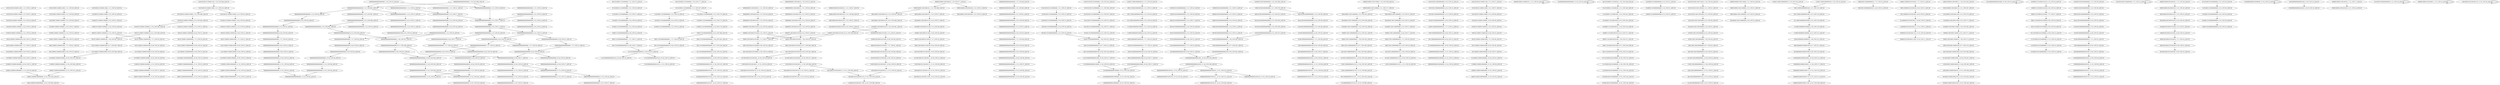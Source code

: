 digraph G {
    "00110000110000010000_8-28_COV:23_LEN:20" -> "01100001100000100000_10-29_COV:313_LEN:20";
    "00000000000000000000_7-27_COV:14_LEN:20" -> "00000000000000000000_8-28_COV:15_LEN:20";
    "01010001011000011000_1-21_COV:20_LEN:20" -> "10100010110000110000_2-22_COV:19_LEN:20";
    "10001110100000000000_6-25_COV:168_LEN:20" -> "00011101000000000001_7-27_COV:16_LEN:20";
    "10001110100000000000_6-25_COV:168_LEN:20" -> "00011101000000000000_7-26_COV:165_LEN:20";
    "10000100100010101001_6-26_COV:38_LEN:20" -> "00001001000101010010_7-27_COV:41_LEN:20";
    "00000000000000000000_2-22_COV:19_LEN:20" -> "00000000000000000000_3-23_COV:17_LEN:20";
    "00000000000000000000_12-32_COV:36_LEN:20" -> "00000000000000000000_13-33_COV:28_LEN:20";
    "00000000000000000000_7-27_COV:33_LEN:20" -> "00000000000000000000_8-28_COV:32_LEN:20";
    "00000000000000000000_4-24_COV:17_LEN:20" -> "00000000000000000000_5-25_COV:16_LEN:20";
    "00000000000000000000_6-26_COV:33_LEN:20" -> "00000000000000000000_7-27_COV:38_LEN:20";
    "10010100000000000100_8-28_COV:16_LEN:20" -> "00101000000000001000_9-29_COV:17_LEN:20";
    "00001100100010101000_7-27_COV:17_LEN:20" -> "00011001000101010000_8-28_COV:16_LEN:20";
    "11100010000000100001_5-25_COV:16_LEN:20" -> "11000100000001000010_6-26_COV:14_LEN:20";
    "10100100000000000001_6-26_COV:35_LEN:20" -> "01001000000000000010_7-27_COV:38_LEN:20";
    "01000000000000010010_10-30_COV:41_LEN:20" -> "10000000000000100101_11-31_COV:38_LEN:20";
    "10000110000000000000_12-32_COV:25_LEN:20" -> "00001100000000000000_13-33_COV:25_LEN:20";
    "00000100100000000000_3-22_COV:15_LEN:20" -> "00001001000000000000_4-23_COV:16_LEN:20";
    "00001100110000000010_7-27_COV:20_LEN:20" -> "00011001100000000101_8-28_COV:19_LEN:20";
    "00000000000000000000_6-26_COV:17_LEN:20" -> "00000000000000000000_7-27_COV:20_LEN:20";
    "00000000000000000000_4-23_COV:364_LEN:20" -> "00000000000000000000_5-24_COV:362_LEN:20";
    "00000000000000000000_4-23_COV:364_LEN:20" -> "00000000000000000000_5-25_COV:14_LEN:20";
    "00000110010001010100_5-25_COV:21_LEN:20" -> "00001100100010101000_7-27_COV:17_LEN:20";
    "00000110010001010100_5-25_COV:21_LEN:20" -> "00001100100010101001_7-26_COV:351_LEN:20";
    "10001100001100000100_6-26_COV:23_LEN:20" -> "00011000011000001000_7-27_COV:22_LEN:20";
    "00000000000000000000_5-25_COV:16_LEN:20" -> "00000000000000000000_6-26_COV:17_LEN:20";
    "11000011000000000000_11-31_COV:23_LEN:20" -> "10000110000000000000_12-32_COV:25_LEN:20";
    "10100011101000000000_4-23_COV:173_LEN:20" -> "01000111010000000000_5-24_COV:170_LEN:20";
    "10100110000000000001_6-26_COV:14_LEN:20" -> "01001100000000000010_7-27_COV:15_LEN:20";
    "10010110000110000100_6-26_COV:21_LEN:20" -> "00101100001100001000_7-27_COV:21_LEN:20";
    "10100000000000100000_12-31_COV:224_LEN:20" -> "01000000000001000000_13-32_COV:234_LEN:20";
    "00000000000000000000_6-26_COV:14_LEN:20" -> "00000000000000000000_7-27_COV:14_LEN:20";
    "11001000101010010011_11-31_COV:16_LEN:20" -> "10010001010100100110_12-32_COV:16_LEN:20";
    "00011001000101010000_8-28_COV:16_LEN:20" -> "00110010001010100001_9-29_COV:14_LEN:20";
    "00010010000000000000_5-24_COV:15_LEN:20" -> "00100100000000000000_6-25_COV:15_LEN:20";
    "11010001110100000000_3-23_COV:14_LEN:20" -> "10100011101000000000_4-24_COV:14_LEN:20";
    "00000000000000000000_8-28_COV:36_LEN:20" -> "00000000000000000000_9-29_COV:39_LEN:20";
    "00100100000000000000_6-25_COV:15_LEN:20" -> "01001000000000000001_7-26_COV:245_LEN:20";
    "00000000000000000000_3-23_COV:17_LEN:20" -> "00000000000000000000_4-24_COV:17_LEN:20";
    "01000101100001100000_3-23_COV:21_LEN:20" -> "10001011000011000001_4-24_COV:20_LEN:20";
    "00000000000000000000_3-22_COV:367_LEN:20" -> "00000000000000000000_4-23_COV:364_LEN:20";
    "00000000000000000000_5-25_COV:15_LEN:20" -> "00000000000000000000_6-26_COV:14_LEN:20";
    "10100101100001100001_4-24_COV:26_LEN:20" -> "01001011000011000010_5-25_COV:25_LEN:20";
    "00000100001100000101_1-21_COV:16_LEN:20" -> "00000100001100000101_1-21_COV:16_LEN:20";
    "00000011001000101010_5-24_COV:20_LEN:20" -> "00000110010001010100_6-25_COV:21_LEN:20";
    "00000000000000000000_3-23_COV:17_LEN:20" -> "00000000000000000000_4-24_COV:17_LEN:20";
    "01000000000000000000_13-33_COV:14_LEN:20" -> "01000000000000000000_13-33_COV:14_LEN:20";
    "00000000000000000000_2-22_COV:14_LEN:20" -> "00000000000000000000_3-23_COV:17_LEN:20";
    "00010000110010001011_3-23_COV:37_LEN:20" -> "00100001100100010110_4-24_COV:37_LEN:20";
    "00110100000000000100_9-28_COV:218_LEN:20" -> "01101000000000001000_10-29_COV:217_LEN:20";
    "01000011001100000000_5-24_COV:103_LEN:20" -> "10000110011000000000_6-25_COV:101_LEN:20";
    "10100100110100000000_2-22_COV:15_LEN:20" -> "01001001101000000000_3-23_COV:15_LEN:20";
    "01000011101000100101_5-24_COV:135_LEN:20" -> "10000111010001001010_6-25_COV:127_LEN:20";
    "00000110010001010100_6-25_COV:21_LEN:20" -> "00001100100010101000_7-27_COV:17_LEN:20";
    "00000110010001010100_6-25_COV:21_LEN:20" -> "00001100100010101001_7-26_COV:351_LEN:20";
    "00111010000000000010_8-28_COV:17_LEN:20" -> "01110100000000000101_9-29_COV:15_LEN:20";
    "01010010011010000000_1-21_COV:15_LEN:20" -> "10100100110100000000_2-22_COV:15_LEN:20";
    "00001100000100000000_13-32_COV:328_LEN:20" -> "00011000001000000000_14-33_COV:304_LEN:20";
    "01101000111010000000_2-22_COV:18_LEN:20" -> "11010001110100000000_3-23_COV:17_LEN:20";
    "00000000000000000000_5-24_COV:362_LEN:20" -> "00000000000000000000_6-25_COV:358_LEN:20";
    "00110010001010100100_9-28_COV:342_LEN:20" -> "01100100010101001001_10-30_COV:18_LEN:20";
    "00110010001010100100_9-28_COV:342_LEN:20" -> "01100100010101001001_10-29_COV:317_LEN:20";
    "10000110011000000000_6-25_COV:101_LEN:20" -> "00001100110000000001_7-26_COV:105_LEN:20";
    "00000000000000000000_10-30_COV:16_LEN:20" -> "00000000000000000000_11-31_COV:15_LEN:20";
    "00000000000000000000_4-24_COV:17_LEN:20" -> "00000000000000000000_5-25_COV:15_LEN:20";
    "01000011010000000000_5-24_COV:15_LEN:20" -> "10000110100000000000_6-25_COV:15_LEN:20";
    "01010011001100100000_5-24_COV:51_LEN:20" -> "10100110011001000000_6-25_COV:50_LEN:20";
    "01010010000000000000_5-25_COV:36_LEN:20" -> "10100100000000000001_6-26_COV:35_LEN:20";
    "01010010110000110000_3-23_COV:23_LEN:20" -> "10100101100001100001_4-24_COV:19_LEN:20";
    "01100110000000010110_10-30_COV:16_LEN:20" -> "11001100000000101101_11-31_COV:16_LEN:20";
    "10101001101000000000_4-23_COV:212_LEN:20" -> "01010011010000000000_5-24_COV:217_LEN:20";
    "11001000101010010011_11-30_COV:306_LEN:20" -> "10010001010100100111_12-31_COV:293_LEN:20";
    "11001000101010010011_11-30_COV:306_LEN:20" -> "10010001010100100110_12-32_COV:21_LEN:20";
    "00000000000000000000_2-22_COV:17_LEN:20" -> "00000000000000000000_3-23_COV:17_LEN:20";
    "00000000000000000000_9-29_COV:16_LEN:20" -> "00000000000000000000_10-30_COV:17_LEN:20";
    "01001110001000000010_1-21_COV:18_LEN:20" -> "10011100010000000100_2-22_COV:15_LEN:20";
    "10100000000000010101_12-31_COV:141_LEN:20" -> "01000000000000101010_13-32_COV:152_LEN:20";
    "10001011000011000001_4-24_COV:20_LEN:20" -> "00010110000110000010_5-25_COV:22_LEN:20";
    "00101010000000000000_4-24_COV:16_LEN:20" -> "01010100000000000000_5-25_COV:16_LEN:20";
    "11000000000000100000_11-31_COV:15_LEN:20" -> "10000000000001000000_12-32_COV:15_LEN:20";
    "10010000000000000100_8-28_COV:38_LEN:20" -> "00100000000000001001_9-29_COV:37_LEN:20";
    "00001000011001100000_2-22_COV:15_LEN:20" -> "00010000110011000000_3-23_COV:14_LEN:20";
    "10011100010000000100_2-21_COV:125_LEN:20" -> "00111000100000001000_3-22_COV:119_LEN:20";
    "10100101100001100000_4-23_COV:305_LEN:20" -> "01001011000011000001_5-24_COV:302_LEN:20";
    "10100101100001100000_4-23_COV:305_LEN:20" -> "01001011000011000000_5-25_COV:21_LEN:20";
    "01101000000000001000_10-29_COV:217_LEN:20" -> "11010000000000010000_11-30_COV:210_LEN:20";
    "00000000000000000000_10-30_COV:16_LEN:20" -> "00000000000000000000_11-31_COV:16_LEN:20";
    "00000000000000000000_10-30_COV:33_LEN:20" -> "00000000000000000000_11-31_COV:34_LEN:20";
    "00001001100000000010_7-27_COV:14_LEN:20" -> "00010011000000000101_8-28_COV:14_LEN:20";
    "00001100000101010010_7-27_COV:15_LEN:20" -> "00011000001010100100_8-28_COV:15_LEN:20";
    "00000000000000000000_3-23_COV:18_LEN:20" -> "00000000000000000000_4-24_COV:18_LEN:20";
    "10100010010100000000_13-32_COV:143_LEN:20" -> "01000100101000000000_14-33_COV:144_LEN:20";
    "00101000011001000110_2-21_COV:187_LEN:20" -> "01010000110010001100_3-22_COV:179_LEN:20";
    "00110000000000001000_9-29_COV:15_LEN:20" -> "01100000000000010000_10-30_COV:16_LEN:20";
    "01010010000000000000_5-24_COV:239_LEN:20" -> "10100100000000000000_6-25_COV:237_LEN:20";
    "10011001000000000101_12-31_COV:51_LEN:20" -> "00110010000000001010_13-32_COV:55_LEN:20";
    "01001100110010000000_7-26_COV:54_LEN:20" -> "10011001100100000000_8-27_COV:53_LEN:20";
    "00000001100100010101_3-23_COV:19_LEN:20" -> "00000011001000101010_4-24_COV:20_LEN:20";
    "01010100101100001100_1-21_COV:27_LEN:20" -> "10101001011000011000_2-22_COV:27_LEN:20";
    "10100101100001100001_4-24_COV:19_LEN:20" -> "01001011000011000010_5-25_COV:19_LEN:20";
    "00000011001000101010_4-24_COV:20_LEN:20" -> "00000110010001010100_5-25_COV:21_LEN:20";
    "00000000000000000000_2-22_COV:40_LEN:20" -> "00000000000000000000_3-23_COV:41_LEN:20";
    "11100010000000100000_5-24_COV:119_LEN:20" -> "11000100000001000001_6-25_COV:121_LEN:20";
    "00000000000000000000_9-29_COV:17_LEN:20" -> "00000000000000000000_10-30_COV:16_LEN:20";
    "00000000000000000000_4-24_COV:14_LEN:20" -> "00000000000000000000_5-25_COV:15_LEN:20";
    "01010000000000010000_10-30_COV:14_LEN:20" -> "01010000000000010000_10-30_COV:14_LEN:20";
    "10010110000110000010_6-25_COV:296_LEN:20" -> "00101100001100000100_7-27_COV:20_LEN:20";
    "10010110000110000010_6-25_COV:296_LEN:20" -> "00101100001100000100_7-26_COV:307_LEN:20";
    "00111010000000000010_8-28_COV:16_LEN:20" -> "01110100000000000101_9-29_COV:15_LEN:20";
    "00010100100000000000_3-23_COV:38_LEN:20" -> "00101001000000000000_4-24_COV:39_LEN:20";
    "00010000110011000000_3-22_COV:105_LEN:20" -> "00100001100110000000_4-23_COV:106_LEN:20";
    "10000110000010000000_11-31_COV:20_LEN:20" -> "00001100000100000000_13-32_COV:328_LEN:20";
    "11010001010100000000_12-32_COV:15_LEN:20" -> "10100010101000000000_13-33_COV:15_LEN:20";
    "00010100100000000000_3-23_COV:32_LEN:20" -> "00101001000000000000_4-24_COV:33_LEN:20";
    "01001011000011000010_5-25_COV:25_LEN:20" -> "10010110000110000100_6-26_COV:22_LEN:20";
    "10101001011000011000_2-22_COV:27_LEN:20" -> "01010010110000110000_3-23_COV:29_LEN:20";
    "00100100010101001001_9-29_COV:33_LEN:20" -> "01001000101010010011_10-30_COV:35_LEN:20";
    "00000000000000000000_7-27_COV:34_LEN:20" -> "00000000000000000000_8-28_COV:34_LEN:20";
    "00110010000000001010_13-32_COV:55_LEN:20" -> "01100100000000010100_14-33_COV:55_LEN:20";
    "01010101001100000000_1-21_COV:15_LEN:20" -> "01010101001100000000_1-21_COV:15_LEN:20";
    "00000000000001001011_12-32_COV:24_LEN:20" -> "00000000000010010110_13-33_COV:22_LEN:20";
    "10000000000000100101_11-31_COV:29_LEN:20" -> "00000000000001001011_12-32_COV:24_LEN:20";
    "01100001100000100000_10-29_COV:313_LEN:20" -> "11000011000001000000_11-30_COV:304_LEN:20";
    "00000000000000000000_11-31_COV:19_LEN:20" -> "00000000000000000000_13-33_COV:14_LEN:20";
    "00000000000000000000_11-31_COV:19_LEN:20" -> "00000000000000000000_13-32_COV:341_LEN:20";
    "00000000000000000000_8-27_COV:338_LEN:20" -> "00000000000000000000_9-28_COV:325_LEN:20";
    "00000000000000000000_8-27_COV:338_LEN:20" -> "00000000000000000000_9-29_COV:17_LEN:20";
    "00100001001000101010_4-24_COV:41_LEN:20" -> "01000010010001010100_5-25_COV:42_LEN:20";
    "00000000000000000000_11-30_COV:333_LEN:20" -> "00000000000000000000_12-31_COV:339_LEN:20";
    "10000100100010101001_6-26_COV:14_LEN:20" -> "00001001000101010010_7-27_COV:14_LEN:20";
    "00101100001100001000_7-27_COV:26_LEN:20" -> "01011000011000010000_8-28_COV:26_LEN:20";
    "01110001000000010000_4-23_COV:120_LEN:20" -> "11100010000000100000_5-24_COV:119_LEN:20";
    "00000000000000000000_6-25_COV:358_LEN:20" -> "00000000000000000000_7-27_COV:34_LEN:20";
    "00000000000000000000_6-25_COV:358_LEN:20" -> "00000000000000000000_7-26_COV:347_LEN:20";
    "00000000000000000000_1-21_COV:14_LEN:20" -> "00000000000000000000_2-22_COV:14_LEN:20";
    "01100001100000100000_10-30_COV:18_LEN:20" -> "11000011000001000000_11-31_COV:18_LEN:20";
    "00000000000000000000_11-31_COV:37_LEN:20" -> "00000000000000000000_12-32_COV:36_LEN:20";
    "10010100001100000100_6-26_COV:21_LEN:20" -> "00101000011000001000_7-27_COV:23_LEN:20";
    "01011000011000010000_8-28_COV:22_LEN:20" -> "10110000110000100000_9-29_COV:23_LEN:20";
    "01011000011000010000_8-28_COV:26_LEN:20" -> "10110000110000100000_9-29_COV:27_LEN:20";
    "00000000110010001010_3-22_COV:22_LEN:20" -> "00000001100100010101_4-23_COV:20_LEN:20";
    "00111010000000000001_8-27_COV:158_LEN:20" -> "01110100000000000010_9-28_COV:155_LEN:20";
    "10001010010000000000_2-22_COV:29_LEN:20" -> "00010100100000000000_3-23_COV:32_LEN:20";
    "00000000000000000000_12-32_COV:32_LEN:20" -> "00000000000000000000_13-33_COV:30_LEN:20";
    "00001001000101010010_7-27_COV:14_LEN:20" -> "00010010001010100100_8-28_COV:15_LEN:20";
    "00000000000000000000_5-25_COV:16_LEN:20" -> "00000000000000000000_6-26_COV:14_LEN:20";
    "01100000101010010011_10-30_COV:15_LEN:20" -> "11000001010100100111_11-31_COV:15_LEN:20";
    "00000000000000000000_9-29_COV:39_LEN:20" -> "00000000000000000000_10-30_COV:38_LEN:20";
    "01001100000000000010_7-27_COV:15_LEN:20" -> "10011000000000000100_8-28_COV:15_LEN:20";
    "10010011010000000000_4-24_COV:16_LEN:20" -> "00100110100000000000_5-25_COV:16_LEN:20";
    "10010001011001001110_12-32_COV:31_LEN:20" -> "00100010110010011100_13-33_COV:32_LEN:20";
    "00000000000000000000_11-31_COV:16_LEN:20" -> "00000000000000000000_12-32_COV:15_LEN:20";
    "00011001000110000100_8-27_COV:170_LEN:20" -> "00110010001100001000_9-28_COV:168_LEN:20";
    "01010100011000011000_1-21_COV:26_LEN:20" -> "10101000110000110000_2-22_COV:28_LEN:20";
    "10000110000010000000_12-32_COV:17_LEN:20" -> "00001100000100000000_13-33_COV:19_LEN:20";
    "00100000000000001001_9-29_COV:37_LEN:20" -> "01000000000000010010_10-30_COV:41_LEN:20";
    "10110000110000000000_9-29_COV:23_LEN:20" -> "01100001100000000000_10-30_COV:23_LEN:20";
    "00010100100000000000_3-22_COV:253_LEN:20" -> "00101001000000000000_4-23_COV:245_LEN:20";
    "11010001110100000000_3-22_COV:170_LEN:20" -> "10100011101000000000_4-23_COV:173_LEN:20";
    "00010110000110000010_5-25_COV:22_LEN:20" -> "00101100001100000100_7-27_COV:20_LEN:20";
    "00010110000110000010_5-25_COV:22_LEN:20" -> "00101100001100000100_7-26_COV:307_LEN:20";
    "00001000011001100000_2-21_COV:117_LEN:20" -> "00010000110011000000_3-22_COV:105_LEN:20";
    "00001000011001100000_2-21_COV:117_LEN:20" -> "00010000110011000000_3-23_COV:15_LEN:20";
    "10100010110000110000_2-22_COV:19_LEN:20" -> "01000101100001100000_3-23_COV:21_LEN:20";
    "00000000000000000000_3-23_COV:17_LEN:20" -> "00000000000000000000_4-24_COV:17_LEN:20";
    "00000010000010001110_13-32_COV:113_LEN:20" -> "00000100000100011100_14-33_COV:108_LEN:20";
    "01000011001000101100_5-25_COV:36_LEN:20" -> "10000110010001011001_6-26_COV:34_LEN:20";
    "01000000000000101010_13-32_COV:152_LEN:20" -> "10000000000001010101_14-33_COV:137_LEN:20";
    "10101001100110010000_4-23_COV:50_LEN:20" -> "01010011001100100000_5-24_COV:51_LEN:20";
    "00000000000000000000_6-26_COV:14_LEN:20" -> "00000000000000000000_7-27_COV:16_LEN:20";
    "01010100000000000000_5-25_COV:16_LEN:20" -> "10101000000000000001_6-26_COV:15_LEN:20";
    "01000111010000000000_5-24_COV:170_LEN:20" -> "10001110100000000000_6-25_COV:168_LEN:20";
    "00000000000000000000_5-25_COV:32_LEN:20" -> "00000000000000000000_6-26_COV:30_LEN:20";
    "00000000000000000000_7-27_COV:15_LEN:20" -> "00000000000000000000_8-28_COV:16_LEN:20";
    "01001011000011000001_5-24_COV:302_LEN:20" -> "10010110000110000010_6-25_COV:296_LEN:20";
    "00000000000000000000_4-24_COV:17_LEN:20" -> "00000000000000000000_5-25_COV:16_LEN:20";
    "10100000000000000100_8-28_COV:15_LEN:20" -> "01000000000000001001_10-29_COV:239_LEN:20";
    "11101000000000000101_10-29_COV:142_LEN:20" -> "11010000000000001010_11-30_COV:147_LEN:20";
    "01000000010000010001_10-29_COV:121_LEN:20" -> "10000000100000100011_11-30_COV:117_LEN:20";
    "11001100100000000010_11-30_COV:54_LEN:20" -> "10011001000000000101_12-31_COV:51_LEN:20";
    "00000000000000000000_4-24_COV:18_LEN:20" -> "00000000000000000000_5-25_COV:19_LEN:20";
    "00011000001010100100_8-28_COV:15_LEN:20" -> "00110000010101001001_9-29_COV:14_LEN:20";
    "11010000000000010000_11-30_COV:210_LEN:20" -> "10100000000000100000_12-31_COV:224_LEN:20";
    "11101000101010000000_11-31_COV:14_LEN:20" -> "11010001010100000000_12-32_COV:15_LEN:20";
    "00100110100000000000_5-25_COV:16_LEN:20" -> "01001101000000000001_7-26_COV:221_LEN:20";
    "00010000100100010101_3-23_COV:47_LEN:20" -> "00100001001000101010_4-24_COV:41_LEN:20";
    "00000000000000000000_8-28_COV:34_LEN:20" -> "00000000000000000000_9-29_COV:34_LEN:20";
    "00011101000000000001_7-27_COV:16_LEN:20" -> "00111010000000000010_8-28_COV:16_LEN:20";
    "10100011000011000001_4-24_COV:27_LEN:20" -> "01000110000110000010_5-25_COV:25_LEN:20";
    "01001000000000000010_7-27_COV:38_LEN:20" -> "10010000000000000100_8-28_COV:38_LEN:20";
    "11000011000001000000_11-30_COV:304_LEN:20" -> "10000110000010000000_12-31_COV:315_LEN:20";
    "00000000000000000000_12-32_COV:14_LEN:20" -> "00000000000000000000_13-33_COV:15_LEN:20";
    "00000000000000000000_7-27_COV:16_LEN:20" -> "00000000000000000000_8-28_COV:16_LEN:20";
    "00000000000000000000_5-25_COV:19_LEN:20" -> "00000000000000000000_7-27_COV:34_LEN:20";
    "00000000000000000000_5-25_COV:19_LEN:20" -> "00000000000000000000_7-26_COV:347_LEN:20";
    "10001110100000000000_6-26_COV:14_LEN:20" -> "00011101000000000001_7-27_COV:17_LEN:20";
    "10010110000110000100_6-26_COV:22_LEN:20" -> "00101100001100001000_7-27_COV:26_LEN:20";
    "10100001101000000000_4-23_COV:15_LEN:20" -> "01000011010000000000_5-24_COV:15_LEN:20";
    "00101000000000001000_9-29_COV:17_LEN:20" -> "01010000000000010000_10-30_COV:17_LEN:20";
    "10010001100001000101_12-31_COV:160_LEN:20" -> "00100011000010001010_13-32_COV:165_LEN:20";
    "01010100101100001100_1-20_COV:304_LEN:20" -> "10101001011000011000_2-21_COV:314_LEN:20";
    "01000110100000000000_5-25_COV:16_LEN:20" -> "10001101000000000000_6-26_COV:14_LEN:20";
    "01000000000010000000_13-33_COV:14_LEN:20" -> "01000000000010000000_13-33_COV:14_LEN:20";
    "01001010000000000010_7-27_COV:15_LEN:20" -> "10010100000000000100_8-28_COV:16_LEN:20";
    "00000000000000000000_3-23_COV:14_LEN:20" -> "00000000000000000000_4-24_COV:14_LEN:20";
    "11001100000000010110_11-30_COV:102_LEN:20" -> "10011000000000101101_12-31_COV:99_LEN:20";
    "10000000100000100011_11-30_COV:117_LEN:20" -> "00000001000001000111_12-31_COV:116_LEN:20";
    "01000011000001000000_10-30_COV:21_LEN:20" -> "10000110000010000000_11-31_COV:20_LEN:20";
    "00000000000000000000_1-20_COV:384_LEN:20" -> "00000000000000000000_2-22_COV:19_LEN:20";
    "00000000000000000000_1-20_COV:384_LEN:20" -> "00000000000000000000_2-21_COV:402_LEN:20";
    "10101001011000011000_2-21_COV:314_LEN:20" -> "01010010110000110000_3-23_COV:23_LEN:20";
    "10101001011000011000_2-21_COV:314_LEN:20" -> "01010010110000110000_3-22_COV:309_LEN:20";
    "00000000000000000000_5-25_COV:37_LEN:20" -> "00000000000000000000_6-26_COV:33_LEN:20";
    "01000110000110000010_5-25_COV:25_LEN:20" -> "10001100001100000100_6-26_COV:23_LEN:20";
    "00000000000000000000_2-21_COV:402_LEN:20" -> "00000000000000000000_3-22_COV:367_LEN:20";
    "00000000000000000000_2-21_COV:402_LEN:20" -> "00000000000000000001_3-22_COV:15_LEN:20";
    "00000000000000000000_2-21_COV:402_LEN:20" -> "00000000000000000000_3-23_COV:34_LEN:20";
    "00001000011001000100_2-22_COV:15_LEN:20" -> "00010000110010001001_3-23_COV:14_LEN:20";
    "01000111010000000000_5-25_COV:16_LEN:20" -> "10001110100000000000_6-26_COV:14_LEN:20";
    "00000000000000000000_11-31_COV:34_LEN:20" -> "00000000000000000000_12-32_COV:32_LEN:20";
    "00000000000000000010_4-23_COV:15_LEN:20" -> "00000000000000000100_5-24_COV:15_LEN:20";
    "00011101000101010000_8-28_COV:16_LEN:20" -> "00111010001010100000_9-29_COV:16_LEN:20";
    "01100100011000010001_10-29_COV:167_LEN:20" -> "11001000110000100010_11-30_COV:162_LEN:20";
    "00100011000010001010_13-32_COV:165_LEN:20" -> "01000110000100010100_14-33_COV:163_LEN:20";
    "00110100011101000000_1-20_COV:177_LEN:20" -> "01101000111010000000_2-21_COV:187_LEN:20";
    "10100001100100011000_4-23_COV:177_LEN:20" -> "01000011001000110000_5-24_COV:182_LEN:20";
    "11101000100101000000_11-30_COV:133_LEN:20" -> "11010001001010000000_12-31_COV:134_LEN:20";
    "00111010001001010000_9-28_COV:133_LEN:20" -> "01110100010010100000_10-29_COV:132_LEN:20";
    "01000101010000000000_1-21_COV:16_LEN:20" -> "10001010100000000000_2-22_COV:16_LEN:20";
    "10100110100000000000_6-25_COV:215_LEN:20" -> "01001101000000000001_7-26_COV:221_LEN:20";
    "01010000110000010000_8-28_COV:22_LEN:20" -> "10100001100000100000_9-29_COV:21_LEN:20";
    "10110000110000010000_9-28_COV:296_LEN:20" -> "01100001100000100000_10-29_COV:313_LEN:20";
    "00100000000000001001_9-29_COV:32_LEN:20" -> "01000000000000010010_10-30_COV:34_LEN:20";
    "00000000000000000000_5-25_COV:15_LEN:20" -> "00000000000000000000_6-26_COV:15_LEN:20";
    "00111000100000001000_3-22_COV:119_LEN:20" -> "01110001000000010000_4-23_COV:120_LEN:20";
    "00010000110011000000_3-23_COV:14_LEN:20" -> "00100001100110000000_4-24_COV:14_LEN:20";
    "10101010011010000000_2-21_COV:204_LEN:20" -> "01010100110100000000_3-22_COV:207_LEN:20";
    "00000000000000000000_9-29_COV:19_LEN:20" -> "00000000000000000000_10-30_COV:20_LEN:20";
    "00000000000000000000_6-26_COV:15_LEN:20" -> "00000000000000000000_7-27_COV:15_LEN:20";
    "00011001000101100100_8-28_COV:30_LEN:20" -> "00110010001011001001_9-29_COV:30_LEN:20";
    "10101001100000000000_4-24_COV:15_LEN:20" -> "01010011000000000000_5-25_COV:16_LEN:20";
    "11000100000001000010_6-26_COV:14_LEN:20" -> "10001000000010000100_7-27_COV:14_LEN:20";
    "00110100001110100010_1-20_COV:146_LEN:20" -> "01101000011101000100_2-21_COV:149_LEN:20";
    "00100001100100010110_4-24_COV:37_LEN:20" -> "01000011001000101100_5-25_COV:36_LEN:20";
    "00000000000000000000_10-29_COV:342_LEN:20" -> "00000000000000000000_11-30_COV:333_LEN:20";
    "00100000000000001001_9-29_COV:14_LEN:20" -> "01000000000000010010_10-30_COV:14_LEN:20";
    "00110011000000001011_9-29_COV:16_LEN:20" -> "01100110000000010110_10-30_COV:16_LEN:20";
    "00000100001100100101_1-21_COV:17_LEN:20" -> "00001000011001001010_2-22_COV:14_LEN:20";
    "01100001100001000000_10-30_COV:25_LEN:20" -> "11000011000010000000_11-31_COV:24_LEN:20";
    "00000000000000000000_12-32_COV:16_LEN:20" -> "00000000000000000000_13-33_COV:17_LEN:20";
    "00010000100100010101_3-23_COV:15_LEN:20" -> "00100001001000101010_4-24_COV:16_LEN:20";
    "00000000000001001011_12-32_COV:26_LEN:20" -> "00000000000010010110_13-33_COV:24_LEN:20";
    "00000000000000100101_12-31_COV:225_LEN:20" -> "00000000000001001011_13-32_COV:215_LEN:20";
    "00000000000000100101_12-31_COV:225_LEN:20" -> "00000000000001001010_13-33_COV:19_LEN:20";
    "00001000010010001010_2-22_COV:48_LEN:20" -> "00010000100100010101_3-23_COV:47_LEN:20";
    "01000011001100000000_5-25_COV:17_LEN:20" -> "10000110011000000001_6-26_COV:17_LEN:20";
    "01010000110010001100_3-22_COV:179_LEN:20" -> "10100001100100011000_4-23_COV:177_LEN:20";
    "01011000011000001000_8-27_COV:302_LEN:20" -> "10110000110000010000_9-28_COV:296_LEN:20";
    "01100100010101001001_10-30_COV:18_LEN:20" -> "11001000101010010011_11-31_COV:16_LEN:20";
    "11010000111010001001_3-22_COV:141_LEN:20" -> "10100001110100010010_4-23_COV:143_LEN:20";
    "01010100110011001000_3-22_COV:50_LEN:20" -> "10101001100110010000_4-23_COV:50_LEN:20";
    "10000110010001011001_6-26_COV:34_LEN:20" -> "00001100100010110010_7-27_COV:33_LEN:20";
    "00010010001010100100_8-28_COV:40_LEN:20" -> "00100100010101001001_9-29_COV:33_LEN:20";
    "01010011000000000000_5-25_COV:16_LEN:20" -> "10100110000000000001_6-26_COV:14_LEN:20";
    "00101100001100000100_7-27_COV:20_LEN:20" -> "01011000011000001000_8-28_COV:19_LEN:20";
    "10011000000000101101_12-31_COV:99_LEN:20" -> "00110000000001011011_13-32_COV:105_LEN:20";
    "01010011010000000000_5-24_COV:217_LEN:20" -> "10100110100000000000_6-25_COV:215_LEN:20";
    "00011001100000000010_8-27_COV:109_LEN:20" -> "00110011000000000101_9-28_COV:106_LEN:20";
    "00000100001001000101_1-21_COV:47_LEN:20" -> "00001000010010001010_2-22_COV:48_LEN:20";
    "01000011001000101010_5-24_COV:341_LEN:20" -> "10000110010001010100_6-25_COV:334_LEN:20";
    "01000000000000001001_10-29_COV:239_LEN:20" -> "10000000000000010010_11-30_COV:238_LEN:20";
    "10101000000000000001_6-26_COV:15_LEN:20" -> "01010000000000000010_7-27_COV:14_LEN:20";
    "11000001010100100111_11-31_COV:15_LEN:20" -> "10000010101001001110_12-32_COV:16_LEN:20";
    "10000110000100000000_12-32_COV:24_LEN:20" -> "00001100001000000000_13-33_COV:25_LEN:20";
    "00000000000000000000_2-22_COV:14_LEN:20" -> "00000000000000000000_3-23_COV:14_LEN:20";
    "00001100100010110010_7-27_COV:33_LEN:20" -> "00011001000101100100_8-28_COV:30_LEN:20";
    "01010010100000000000_5-25_COV:14_LEN:20" -> "01010010100000000000_5-25_COV:14_LEN:20";
    "11010001101000000000_3-23_COV:16_LEN:20" -> "10100011010000000000_4-24_COV:16_LEN:20";
    "10110000110000010000_9-29_COV:18_LEN:20" -> "01100001100000100000_10-30_COV:18_LEN:20";
    "00000000000000000000_4-24_COV:39_LEN:20" -> "00000000000000000000_5-25_COV:37_LEN:20";
    "00000000000000000000_1-21_COV:21_LEN:20" -> "00000000000000000000_2-22_COV:17_LEN:20";
    "10100011101000000000_4-24_COV:14_LEN:20" -> "01000111010000000000_5-25_COV:14_LEN:20";
    "01001001101000000000_3-23_COV:15_LEN:20" -> "10010011010000000000_4-24_COV:16_LEN:20";
    "00100001100110000000_4-23_COV:106_LEN:20" -> "01000011001100000000_5-24_COV:103_LEN:20";
    "10100110011001000000_6-25_COV:50_LEN:20" -> "01001100110010000000_7-26_COV:54_LEN:20";
    "01001110001000000010_1-20_COV:120_LEN:20" -> "10011100010000000100_2-21_COV:125_LEN:20";
    "00000000000000000000_10-30_COV:20_LEN:20" -> "00000000000000000000_11-31_COV:19_LEN:20";
    "00100000001000001000_9-28_COV:133_LEN:20" -> "01000000010000010001_10-29_COV:121_LEN:20";
    "01100001100001000000_10-30_COV:31_LEN:20" -> "11000011000010000000_11-31_COV:29_LEN:20";
    "00000100001100100011_1-21_COV:14_LEN:20" -> "00000100001100100011_1-21_COV:14_LEN:20";
    "11000100000001000001_6-25_COV:121_LEN:20" -> "10001000000010000010_7-26_COV:125_LEN:20";
    "01001010000110000010_5-25_COV:24_LEN:20" -> "10010100001100000100_6-26_COV:21_LEN:20";
    "00001000010010001010_2-22_COV:16_LEN:20" -> "00010000100100010101_3-23_COV:15_LEN:20";
    "01100100010101001001_10-29_COV:317_LEN:20" -> "11001000101010010011_11-30_COV:306_LEN:20";
    "00010010001010100100_8-28_COV:15_LEN:20" -> "00100100010101001001_9-29_COV:14_LEN:20";
    "00000000000000000000_12-31_COV:339_LEN:20" -> "00000000000000000000_13-33_COV:14_LEN:20";
    "00000000000000000000_12-31_COV:339_LEN:20" -> "00000000000000000000_13-32_COV:341_LEN:20";
    "00000000000000000000_3-23_COV:41_LEN:20" -> "00000000000000000000_4-24_COV:39_LEN:20";
    "00000000011001000101_1-21_COV:18_LEN:20" -> "00000000110010001010_2-22_COV:18_LEN:20";
    "10110000110000100000_9-29_COV:23_LEN:20" -> "01100001100001000000_10-30_COV:25_LEN:20";
    "00000000000001001011_13-32_COV:215_LEN:20" -> "00000000000010010110_14-33_COV:204_LEN:20";
    "10110000110000100000_9-29_COV:27_LEN:20" -> "01100001100001000000_10-30_COV:31_LEN:20";
    "00101100001100001000_7-27_COV:21_LEN:20" -> "01011000011000010000_8-28_COV:22_LEN:20";
    "00001100100011000010_7-26_COV:173_LEN:20" -> "00011001000110000100_8-27_COV:170_LEN:20";
    "10000110011000000001_6-26_COV:17_LEN:20" -> "00001100110000000010_7-27_COV:20_LEN:20";
    "01001000000000000010_7-27_COV:35_LEN:20" -> "10010000000000000100_8-28_COV:33_LEN:20";
    "00000000000000000000_2-22_COV:17_LEN:20" -> "00000000000000000000_3-23_COV:18_LEN:20";
    "00001001000101010010_7-27_COV:41_LEN:20" -> "00010010001010100100_8-28_COV:40_LEN:20";
    "00000000000000000000_11-31_COV:16_LEN:20" -> "00000000000000000000_12-32_COV:16_LEN:20";
    "00000001100100010101_4-23_COV:20_LEN:20" -> "00000011001000101010_5-24_COV:20_LEN:20";
    "01011000011000001000_8-28_COV:19_LEN:20" -> "10110000110000010000_9-29_COV:18_LEN:20";
    "00000000000000000000_7-27_COV:38_LEN:20" -> "00000000000000000000_8-28_COV:36_LEN:20";
    "01100110000000001011_10-29_COV:100_LEN:20" -> "11001100000000010110_11-30_COV:102_LEN:20";
    "10011000000000000100_8-28_COV:15_LEN:20" -> "00110000000000001000_9-29_COV:15_LEN:20";
    "00100001001000101010_4-24_COV:16_LEN:20" -> "01000010010001010100_5-25_COV:15_LEN:20";
    "11010000000000001010_11-30_COV:147_LEN:20" -> "10100000000000010101_12-31_COV:141_LEN:20";
    "10000111010001010100_6-26_COV:14_LEN:20" -> "00001110100010101000_7-27_COV:17_LEN:20";
    "00001100100010101001_7-26_COV:351_LEN:20" -> "00011001000101010010_8-27_COV:346_LEN:20";
    "10101001010000110000_2-22_COV:21_LEN:20" -> "01010010100001100000_3-23_COV:24_LEN:20";
    "10010001010100100111_12-31_COV:293_LEN:20" -> "00100010101001001110_13-32_COV:318_LEN:20";
    "10000111010001001010_6-25_COV:127_LEN:20" -> "00001110100010010100_7-26_COV:137_LEN:20";
    "01010000000000000010_7-27_COV:14_LEN:20" -> "10100000000000000100_8-28_COV:15_LEN:20";
    "00000000000000000000_7-26_COV:347_LEN:20" -> "00000000000000000000_8-27_COV:338_LEN:20";
    "10011001100100000000_8-27_COV:53_LEN:20" -> "00110011001000000000_9-28_COV:55_LEN:20";
    "10010000000000000010_8-27_COV:242_LEN:20" -> "00100000000000000100_9-28_COV:242_LEN:20";
    "10010001010100100111_11-31_COV:32_LEN:20" -> "00100010101001001110_13-32_COV:318_LEN:20";
    "00000000000000000000_11-31_COV:36_LEN:20" -> "00000000000000000000_12-32_COV:34_LEN:20";
    "00000000000000000000_1-21_COV:40_LEN:20" -> "00000000000000000000_2-22_COV:40_LEN:20";
    "01000000000000010010_10-30_COV:34_LEN:20" -> "10000000000000100101_11-31_COV:29_LEN:20";
    "00110000000001011011_13-32_COV:105_LEN:20" -> "01100000000010110110_14-33_COV:98_LEN:20";
    "00000000000000000000_8-28_COV:15_LEN:20" -> "00000000000000000000_10-29_COV:342_LEN:20";
    "00001000011001000101_2-21_COV:384_LEN:20" -> "00010000110010001011_3-23_COV:37_LEN:20";
    "00001000011001000101_2-21_COV:384_LEN:20" -> "00010000110010001010_3-22_COV:351_LEN:20";
    "01010010100001100000_3-23_COV:24_LEN:20" -> "10100101000011000001_4-24_COV:22_LEN:20";
    "10100011010000000000_4-24_COV:16_LEN:20" -> "01000110100000000000_5-25_COV:16_LEN:20";
    "00110100011101000000_1-21_COV:21_LEN:20" -> "01101000111010000000_2-22_COV:18_LEN:20";
    "00000000000000000000_9-29_COV:34_LEN:20" -> "00000000000000000000_10-30_COV:34_LEN:20";
    "10000110010001010100_6-25_COV:334_LEN:20" -> "00001100100010101000_7-27_COV:17_LEN:20";
    "10000110010001010100_6-25_COV:334_LEN:20" -> "00001100100010101001_7-26_COV:351_LEN:20";
    "01100110010000000001_10-29_COV:55_LEN:20" -> "11001100100000000010_11-30_COV:54_LEN:20";
    "01010101001101000000_1-20_COV:210_LEN:20" -> "10101010011010000000_2-21_COV:204_LEN:20";
    "00000000000000000000_9-28_COV:325_LEN:20" -> "00000000000000000000_10-29_COV:342_LEN:20";
    "10100001100000100000_9-29_COV:21_LEN:20" -> "01000011000001000000_10-30_COV:21_LEN:20";
    "01101000110100000000_2-22_COV:16_LEN:20" -> "11010001101000000000_3-23_COV:16_LEN:20";
    "00000000000000000000_6-26_COV:30_LEN:20" -> "00000000000000000000_7-27_COV:33_LEN:20";
    "00000000000000000000_13-32_COV:341_LEN:20" -> "00000000000000000000_14-33_COV:319_LEN:20";
    "00010000110010001010_3-22_COV:351_LEN:20" -> "00100001100100010101_4-23_COV:340_LEN:20";
    "10011010000000000010_8-27_COV:213_LEN:20" -> "00110100000000000100_9-28_COV:218_LEN:20";
    "00011001100000000101_8-28_COV:19_LEN:20" -> "00110011000000001011_9-29_COV:16_LEN:20";
    "00011001000101010010_8-27_COV:346_LEN:20" -> "00110010001010100100_9-28_COV:342_LEN:20";
    "01100000000000010000_10-30_COV:16_LEN:20" -> "11000000000000100000_11-31_COV:15_LEN:20";
    "00100010101001001110_13-32_COV:318_LEN:20" -> "01000101010010011100_14-33_COV:306_LEN:20";
    "01001101000000000001_7-26_COV:221_LEN:20" -> "10011010000000000010_8-27_COV:213_LEN:20";
    "00000000000000000000_10-30_COV:38_LEN:20" -> "00000000000000000000_11-31_COV:37_LEN:20";
    "10100100000000000000_6-25_COV:237_LEN:20" -> "01001000000000000001_7-26_COV:245_LEN:20";
    "00000000000000000000_8-28_COV:19_LEN:20" -> "00000000000000000000_9-29_COV:19_LEN:20";
    "00000001000001000111_12-31_COV:116_LEN:20" -> "00000010000010001110_13-32_COV:113_LEN:20";
    "11000011000001000000_11-31_COV:18_LEN:20" -> "10000110000010000000_12-32_COV:17_LEN:20";
    "00000000000000000001_3-22_COV:15_LEN:20" -> "00000000000000000010_4-23_COV:15_LEN:20";
    "00000000000000100101_12-32_COV:16_LEN:20" -> "00000000000001001010_13-33_COV:16_LEN:20";
    "00000000110010001010_2-22_COV:18_LEN:20" -> "00000001100100010101_3-23_COV:19_LEN:20";
    "00000000000000000100_5-24_COV:15_LEN:20" -> "00000000000000001000_6-25_COV:14_LEN:20";
    "00000000000000000000_8-28_COV:16_LEN:20" -> "00000000000000000000_9-29_COV:17_LEN:20";
    "01000101001000000000_1-20_COV:260_LEN:20" -> "10001010010000000000_2-21_COV:278_LEN:20";
    "01110100010010100000_10-29_COV:132_LEN:20" -> "11101000100101000000_11-30_COV:133_LEN:20";
    "00110011001000000000_9-28_COV:55_LEN:20" -> "01100110010000000001_10-29_COV:55_LEN:20";
    "01110100000000000101_9-29_COV:15_LEN:20" -> "11101000000000001010_10-30_COV:14_LEN:20";
    "11001110001000000010_1-20_COV:14_LEN:20" -> "10011100010000000100_2-21_COV:125_LEN:20";
    "00000000000000000000_10-30_COV:34_LEN:20" -> "00000000000000000000_11-31_COV:36_LEN:20";
    "00011000011000001000_7-27_COV:22_LEN:20" -> "00110000110000010000_8-28_COV:23_LEN:20";
    "01001000000000000001_7-26_COV:245_LEN:20" -> "10010000000000000010_8-27_COV:242_LEN:20";
    "00101100001100000100_7-26_COV:307_LEN:20" -> "01011000011000001000_8-27_COV:302_LEN:20";
    "00001110100010010100_7-26_COV:137_LEN:20" -> "00011101000100101000_8-27_COV:136_LEN:20";
    "01000010010001010100_5-25_COV:42_LEN:20" -> "10000100100010101001_6-26_COV:38_LEN:20";
    "10000000000000100101_11-31_COV:38_LEN:20" -> "00000000000001001011_12-32_COV:26_LEN:20";
    "10010001010100100110_12-32_COV:14_LEN:20" -> "10010001010100100110_12-32_COV:14_LEN:20";
    "10001000000010000010_7-26_COV:125_LEN:20" -> "00010000000100000100_8-27_COV:131_LEN:20";
    "01110100010101000000_10-30_COV:15_LEN:20" -> "11101000101010000000_11-31_COV:14_LEN:20";
    "01110001000000010000_4-24_COV:16_LEN:20" -> "11100010000000100001_5-25_COV:16_LEN:20";
    "10000110010001100001_6-25_COV:171_LEN:20" -> "00001100100011000010_7-26_COV:173_LEN:20";
    "10100011101000000000_4-24_COV:16_LEN:20" -> "01000111010000000000_5-25_COV:16_LEN:20";
    "01010010000000000000_5-25_COV:34_LEN:20" -> "10100100000000000001_6-26_COV:33_LEN:20";
    "00110011000000000101_9-28_COV:106_LEN:20" -> "01100110000000001011_10-29_COV:100_LEN:20";
    "01100001100000000000_10-30_COV:23_LEN:20" -> "11000011000000000000_11-31_COV:23_LEN:20";
    "00000000000000000000_11-31_COV:15_LEN:20" -> "00000000000000000000_12-32_COV:14_LEN:20";
    "00000000011001000101_2-21_COV:24_LEN:20" -> "00000000110010001010_3-22_COV:22_LEN:20";
    "00000000001100100010_1-20_COV:23_LEN:20" -> "00000000011001000101_2-21_COV:24_LEN:20";
    "00000100001100100010_1-20_COV:377_LEN:20" -> "00001000011001000100_2-22_COV:15_LEN:20";
    "00000100001100100010_1-20_COV:377_LEN:20" -> "00001000011001000101_2-21_COV:384_LEN:20";
    "01011000011000000000_8-28_COV:23_LEN:20" -> "10110000110000000000_9-29_COV:23_LEN:20";
    "00101001000000000000_4-24_COV:39_LEN:20" -> "01010010000000000000_5-25_COV:36_LEN:20";
    "01000000000001000000_13-32_COV:234_LEN:20" -> "10000000000010000000_14-33_COV:232_LEN:20";
    "00000000000000000000_10-30_COV:17_LEN:20" -> "00000000000000000000_11-31_COV:16_LEN:20";
    "10100100000000000001_6-26_COV:33_LEN:20" -> "01001000000000000010_7-27_COV:35_LEN:20";
    "10010110000110000000_6-26_COV:21_LEN:20" -> "00101100001100000000_7-27_COV:24_LEN:20";
    "00101001000000000000_4-24_COV:33_LEN:20" -> "01010010000000000000_5-25_COV:34_LEN:20";
    "11010001110100000000_3-23_COV:17_LEN:20" -> "10100011101000000000_4-24_COV:16_LEN:20";
    "10000010101001001110_12-32_COV:16_LEN:20" -> "00000101010010011100_13-33_COV:17_LEN:20";
    "10010001010100100110_12-32_COV:21_LEN:20" -> "00100010101001001100_13-33_COV:20_LEN:20";
    "01010010110000110000_3-23_COV:29_LEN:20" -> "10100101100001100001_4-24_COV:26_LEN:20";
    "10010001010100100110_12-32_COV:16_LEN:20" -> "00100010101001001100_13-33_COV:18_LEN:20";
    "11101000000000001010_10-30_COV:15_LEN:20" -> "11010000000000010101_11-31_COV:14_LEN:20";
    "00010101000000000000_3-23_COV:17_LEN:20" -> "00101010000000000000_4-24_COV:16_LEN:20";
    "10101010011001100100_2-21_COV:51_LEN:20" -> "01010100110011001000_3-22_COV:50_LEN:20";
    "10000110000010000000_12-31_COV:315_LEN:20" -> "00001100000100000000_13-32_COV:328_LEN:20";
    "10010000000000000100_8-28_COV:33_LEN:20" -> "00100000000000001001_9-29_COV:32_LEN:20";
    "00101000011000001000_7-27_COV:23_LEN:20" -> "01010000110000010000_8-28_COV:22_LEN:20";
    "01101000111010000000_2-21_COV:187_LEN:20" -> "11010001110100000000_3-23_COV:14_LEN:20";
    "01101000111010000000_2-21_COV:187_LEN:20" -> "11010001110100000000_3-22_COV:170_LEN:20";
    "01000011001000110000_5-24_COV:182_LEN:20" -> "10000110010001100001_6-25_COV:171_LEN:20";
    "00100001100100010101_4-23_COV:340_LEN:20" -> "01000011001000101010_5-24_COV:341_LEN:20";
    "00110010001011001001_9-29_COV:30_LEN:20" -> "01100100010110010011_10-30_COV:31_LEN:20";
    "10000110000100000000_12-32_COV:32_LEN:20" -> "00001100001000000000_13-33_COV:35_LEN:20";
    "01001011000011000010_5-25_COV:19_LEN:20" -> "10010110000110000100_6-26_COV:21_LEN:20";
    "11000011000010000000_11-31_COV:29_LEN:20" -> "10000110000100000000_12-32_COV:32_LEN:20";
    "01001000101010010011_10-30_COV:35_LEN:20" -> "10010001010100100111_11-31_COV:32_LEN:20";
    "00000000000000000000_8-28_COV:32_LEN:20" -> "00000000000000000000_9-29_COV:31_LEN:20";
    "00000100001100110000_1-20_COV:108_LEN:20" -> "00001000011001100000_2-21_COV:117_LEN:20";
    "00110010001100001000_9-28_COV:168_LEN:20" -> "01100100011000010001_10-29_COV:167_LEN:20";
    "00011101000100101000_8-27_COV:136_LEN:20" -> "00111010001001010000_9-28_COV:133_LEN:20";
    "10000010010000000000_2-21_COV:15_LEN:20" -> "00000100100000000000_3-22_COV:15_LEN:20";
    "01110100000000000101_9-29_COV:15_LEN:20" -> "11101000000000001010_10-30_COV:15_LEN:20";
    "10001010010000000000_2-21_COV:278_LEN:20" -> "00010100100000000000_3-23_COV:38_LEN:20";
    "10001010010000000000_2-21_COV:278_LEN:20" -> "00010100100000000000_3-22_COV:253_LEN:20";
    "01010101001100110010_1-20_COV:54_LEN:20" -> "10101010011001100100_2-21_COV:51_LEN:20";
    "01000101001000000000_1-21_COV:26_LEN:20" -> "10001010010000000000_2-22_COV:29_LEN:20";
    "01010100110100000000_3-22_COV:207_LEN:20" -> "10101001101000000000_4-23_COV:212_LEN:20";
    "10000000000001000000_12-32_COV:15_LEN:20" -> "00000000000010000000_13-33_COV:16_LEN:20";
    "10000000000000010010_11-30_COV:238_LEN:20" -> "00000000000000100101_12-31_COV:225_LEN:20";
    "10000000000000010010_11-30_COV:238_LEN:20" -> "00000000000000100101_12-32_COV:16_LEN:20";
    "01010001100001100000_3-23_COV:28_LEN:20" -> "10100011000011000001_4-24_COV:27_LEN:20";
    "00100001100110000000_4-24_COV:15_LEN:20" -> "01000011001100000000_5-25_COV:17_LEN:20";
    "00000000000000000000_8-28_COV:16_LEN:20" -> "00000000000000000000_9-29_COV:16_LEN:20";
    "00011101000000000001_7-27_COV:17_LEN:20" -> "00111010000000000010_8-28_COV:17_LEN:20";
    "10101000110000110000_2-22_COV:28_LEN:20" -> "01010001100001100000_3-23_COV:28_LEN:20";
    "10001010100000000000_2-22_COV:16_LEN:20" -> "00010101000000000000_3-23_COV:17_LEN:20";
    "01110100000000000010_9-28_COV:155_LEN:20" -> "11101000000000000101_10-29_COV:142_LEN:20";
    "01010010110000110000_3-22_COV:309_LEN:20" -> "10100101100001100000_4-23_COV:305_LEN:20";
    "10100101000011000001_4-24_COV:22_LEN:20" -> "01001010000110000010_5-25_COV:24_LEN:20";
    "10011100010000000100_2-22_COV:15_LEN:20" -> "00111000100000001000_3-23_COV:16_LEN:20";
    "00000000000000000000_4-24_COV:34_LEN:20" -> "00000000000000000000_5-25_COV:32_LEN:20";
    "00000000000000000000_1-21_COV:18_LEN:20" -> "00000000000000000000_2-22_COV:17_LEN:20";
    "00100000000000000100_9-28_COV:242_LEN:20" -> "01000000000000001001_10-29_COV:239_LEN:20";
    "00101001000000000000_4-23_COV:245_LEN:20" -> "01010010000000000000_5-24_COV:239_LEN:20";
    "00010000000100000100_8-27_COV:131_LEN:20" -> "00100000001000001000_9-28_COV:133_LEN:20";
    "00000100001001000101_1-21_COV:18_LEN:20" -> "00001000010010001010_2-22_COV:16_LEN:20";
    "00000000000000000000_9-29_COV:17_LEN:20" -> "00000000000000000000_10-30_COV:16_LEN:20";
    "01010100110000000000_3-23_COV:14_LEN:20" -> "10101001100000000000_4-24_COV:15_LEN:20";
    "01000010010001010100_5-25_COV:15_LEN:20" -> "10000100100010101001_6-26_COV:14_LEN:20";
    "01010100101000011000_1-21_COV:22_LEN:20" -> "10101001010000110000_2-22_COV:21_LEN:20";
    "00111000100000001000_3-23_COV:16_LEN:20" -> "01110001000000010000_4-24_COV:16_LEN:20";
    "01100100010110010011_10-30_COV:31_LEN:20" -> "11001000101100100111_11-31_COV:28_LEN:20";
    "01000011101000101010_5-25_COV:14_LEN:20" -> "10000111010001010100_6-26_COV:14_LEN:20";
    "01001011000011000000_5-25_COV:21_LEN:20" -> "10010110000110000000_6-26_COV:21_LEN:20";
    "00000000000000000000_12-32_COV:34_LEN:20" -> "00000000000000000000_13-33_COV:30_LEN:20";
    "00000000000000000000_7-27_COV:20_LEN:20" -> "00000000000000000000_8-28_COV:19_LEN:20";
    "00111010001010100000_9-29_COV:16_LEN:20" -> "01110100010101000000_10-30_COV:15_LEN:20";
    "00101100001100000000_7-27_COV:24_LEN:20" -> "01011000011000000000_8-28_COV:23_LEN:20";
    "00001100110000000001_7-26_COV:105_LEN:20" -> "00011001100000000010_8-27_COV:109_LEN:20";
    "00010100001100100011_1-20_COV:193_LEN:20" -> "00101000011001000110_2-21_COV:187_LEN:20";
    "11001000110000100010_11-30_COV:162_LEN:20" -> "10010001100001000101_12-31_COV:160_LEN:20";
    "00110000010101001001_9-29_COV:14_LEN:20" -> "01100000101010010011_10-30_COV:15_LEN:20";
    "00000100001100110000_1-21_COV:16_LEN:20" -> "00001000011001100000_2-22_COV:15_LEN:20";
    "11001000101100100111_11-31_COV:28_LEN:20" -> "10010001011001001110_12-32_COV:31_LEN:20";
    "10000000000000000000_1-20_COV:23_LEN:20" -> "00000000000000000000_2-22_COV:19_LEN:20";
    "10000000000000000000_1-20_COV:23_LEN:20" -> "00000000000000000000_2-21_COV:402_LEN:20";
    "00010000110011000000_3-23_COV:15_LEN:20" -> "00100001100110000000_4-24_COV:15_LEN:20";
    "01101000011101000100_2-21_COV:149_LEN:20" -> "11010000111010001001_3-22_COV:141_LEN:20";
    "00000000000000000000_3-23_COV:34_LEN:20" -> "00000000000000000000_4-24_COV:34_LEN:20";
    "00011101000000000000_7-26_COV:165_LEN:20" -> "00111010000000000001_8-27_COV:158_LEN:20";
    "01010000000000010000_10-30_COV:17_LEN:20" -> "10100000000000100000_12-31_COV:224_LEN:20";
    "11000011000010000000_11-31_COV:24_LEN:20" -> "10000110000100000000_12-32_COV:24_LEN:20";
    "00001110100010101000_7-27_COV:17_LEN:20" -> "00011101000101010000_8-28_COV:16_LEN:20";
    "11010001001010000000_12-31_COV:134_LEN:20" -> "10100010010100000000_13-32_COV:143_LEN:20";
    "00001001000000000000_4-23_COV:16_LEN:20" -> "00010010000000000000_5-24_COV:15_LEN:20";
    "00000000000000000000_9-29_COV:31_LEN:20" -> "00000000000000000000_10-30_COV:33_LEN:20";
    "10100001110100010010_4-23_COV:143_LEN:20" -> "01000011101000100101_5-24_COV:135_LEN:20";
}

